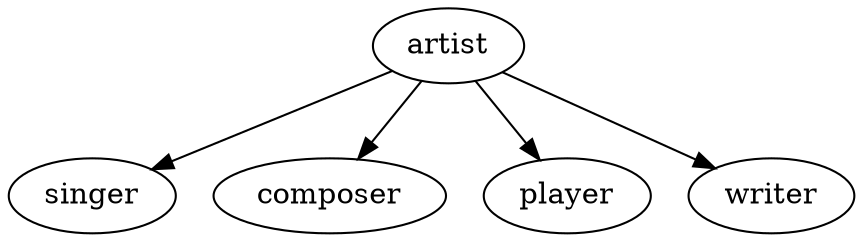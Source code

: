 digraph G {
        artist -> singer
        artist -> composer
        artist -> player
        artist -> writer
}

